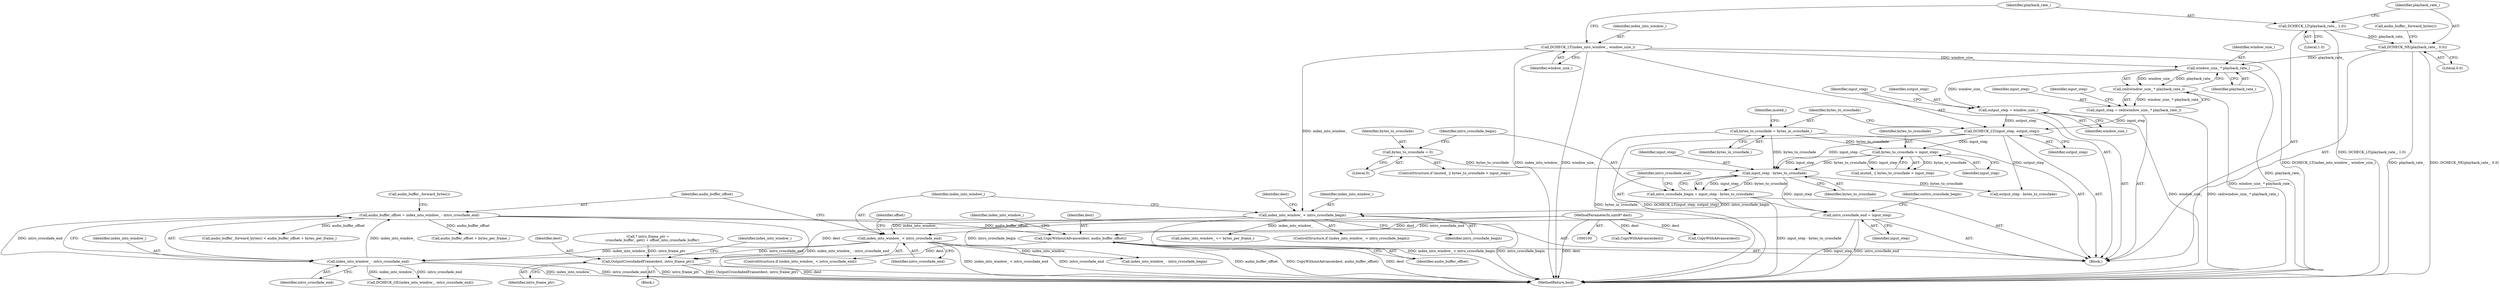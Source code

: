 digraph "0_Chrome_802ecdb9cee0d66fe546bdf24e98150f8f716ad8_1@pointer" {
"1000219" [label="(Call,CopyWithoutAdvance(dest, audio_buffer_offset))"];
"1000101" [label="(MethodParameterIn,uint8* dest)"];
"1000203" [label="(Call,audio_buffer_offset = index_into_window_ - intro_crossfade_end)"];
"1000205" [label="(Call,index_into_window_ - intro_crossfade_end)"];
"1000177" [label="(Call,index_into_window_ < intro_crossfade_end)"];
"1000165" [label="(Call,index_into_window_ < intro_crossfade_begin)"];
"1000103" [label="(Call,DCHECK_LT(index_into_window_, window_size_))"];
"1000149" [label="(Call,intro_crossfade_begin = input_step - bytes_to_crossfade)"];
"1000151" [label="(Call,input_step - bytes_to_crossfade)"];
"1000142" [label="(Call,bytes_to_crossfade > input_step)"];
"1000136" [label="(Call,bytes_to_crossfade = bytes_in_crossfade_)"];
"1000132" [label="(Call,DCHECK_LT(input_step, output_step))"];
"1000119" [label="(Call,input_step = ceil(window_size_ * playback_rate_))"];
"1000121" [label="(Call,ceil(window_size_ * playback_rate_))"];
"1000122" [label="(Call,window_size_ * playback_rate_)"];
"1000109" [label="(Call,DCHECK_NE(playback_rate_, 0.0))"];
"1000106" [label="(Call,DCHECK_LT(playback_rate_, 1.0))"];
"1000129" [label="(Call,output_step = window_size_)"];
"1000145" [label="(Call,bytes_to_crossfade = 0)"];
"1000155" [label="(Call,intro_crossfade_end = input_step)"];
"1000239" [label="(Call,OutputCrossfadedFrame(dest, intro_frame_ptr))"];
"1000205" [label="(Call,index_into_window_ - intro_crossfade_end)"];
"1000220" [label="(Identifier,dest)"];
"1000142" [label="(Call,bytes_to_crossfade > input_step)"];
"1000101" [label="(MethodParameterIn,uint8* dest)"];
"1000195" [label="(Call,CopyWithAdvance(dest))"];
"1000138" [label="(Identifier,bytes_in_crossfade_)"];
"1000234" [label="(Call,* intro_frame_ptr =\n        crossfade_buffer_.get() + offset_into_crossfade_buffer)"];
"1000110" [label="(Identifier,playback_rate_)"];
"1000176" [label="(ControlStructure,if (index_into_window_ < intro_crossfade_end))"];
"1000119" [label="(Call,input_step = ceil(window_size_ * playback_rate_))"];
"1000149" [label="(Call,intro_crossfade_begin = input_step - bytes_to_crossfade)"];
"1000203" [label="(Call,audio_buffer_offset = index_into_window_ - intro_crossfade_end)"];
"1000109" [label="(Call,DCHECK_NE(playback_rate_, 0.0))"];
"1000155" [label="(Call,intro_crossfade_end = input_step)"];
"1000169" [label="(Call,CopyWithAdvance(dest))"];
"1000216" [label="(Call,DCHECK_GE(index_into_window_, intro_crossfade_end))"];
"1000122" [label="(Call,window_size_ * playback_rate_)"];
"1000179" [label="(Identifier,intro_crossfade_end)"];
"1000211" [label="(Call,audio_buffer_offset + bytes_per_frame_)"];
"1000224" [label="(Identifier,index_into_window_)"];
"1000139" [label="(ControlStructure,if (muted_ || bytes_to_crossfade > input_step))"];
"1000120" [label="(Identifier,input_step)"];
"1000226" [label="(Block,)"];
"1000170" [label="(Identifier,dest)"];
"1000206" [label="(Identifier,index_into_window_)"];
"1000166" [label="(Identifier,index_into_window_)"];
"1000171" [label="(Call,index_into_window_ += bytes_per_frame_)"];
"1000152" [label="(Identifier,input_step)"];
"1000108" [label="(Literal,1.0)"];
"1000140" [label="(Call,muted_ || bytes_to_crossfade > input_step)"];
"1000241" [label="(Identifier,intro_frame_ptr)"];
"1000239" [label="(Call,OutputCrossfadedFrame(dest, intro_frame_ptr))"];
"1000209" [label="(Call,audio_buffer_.forward_bytes() < audio_buffer_offset + bytes_per_frame_)"];
"1000145" [label="(Call,bytes_to_crossfade = 0)"];
"1000178" [label="(Identifier,index_into_window_)"];
"1000219" [label="(Call,CopyWithoutAdvance(dest, audio_buffer_offset))"];
"1000161" [label="(Call,output_step - bytes_to_crossfade)"];
"1000240" [label="(Identifier,dest)"];
"1000151" [label="(Call,input_step - bytes_to_crossfade)"];
"1000177" [label="(Call,index_into_window_ < intro_crossfade_end)"];
"1000104" [label="(Identifier,index_into_window_)"];
"1000131" [label="(Identifier,window_size_)"];
"1000243" [label="(Identifier,index_into_window_)"];
"1000204" [label="(Identifier,audio_buffer_offset)"];
"1000153" [label="(Identifier,bytes_to_crossfade)"];
"1000144" [label="(Identifier,input_step)"];
"1000107" [label="(Identifier,playback_rate_)"];
"1000150" [label="(Identifier,intro_crossfade_begin)"];
"1000143" [label="(Identifier,bytes_to_crossfade)"];
"1000160" [label="(Identifier,outtro_crossfade_begin)"];
"1000164" [label="(ControlStructure,if (index_into_window_ < intro_crossfade_begin))"];
"1000137" [label="(Identifier,bytes_to_crossfade)"];
"1000132" [label="(Call,DCHECK_LT(input_step, output_step))"];
"1000127" [label="(Identifier,input_step)"];
"1000207" [label="(Identifier,intro_crossfade_end)"];
"1000221" [label="(Identifier,audio_buffer_offset)"];
"1000165" [label="(Call,index_into_window_ < intro_crossfade_begin)"];
"1000146" [label="(Identifier,bytes_to_crossfade)"];
"1000141" [label="(Identifier,muted_)"];
"1000156" [label="(Identifier,intro_crossfade_end)"];
"1000121" [label="(Call,ceil(window_size_ * playback_rate_))"];
"1000114" [label="(Call,audio_buffer_.forward_bytes())"];
"1000105" [label="(Identifier,window_size_)"];
"1000106" [label="(Call,DCHECK_LT(playback_rate_, 1.0))"];
"1000247" [label="(MethodReturn,bool)"];
"1000123" [label="(Identifier,window_size_)"];
"1000184" [label="(Call,index_into_window_ - intro_crossfade_begin)"];
"1000133" [label="(Identifier,input_step)"];
"1000103" [label="(Call,DCHECK_LT(index_into_window_, window_size_))"];
"1000210" [label="(Call,audio_buffer_.forward_bytes())"];
"1000136" [label="(Call,bytes_to_crossfade = bytes_in_crossfade_)"];
"1000129" [label="(Call,output_step = window_size_)"];
"1000183" [label="(Identifier,offset)"];
"1000167" [label="(Identifier,intro_crossfade_begin)"];
"1000102" [label="(Block,)"];
"1000134" [label="(Identifier,output_step)"];
"1000124" [label="(Identifier,playback_rate_)"];
"1000130" [label="(Identifier,output_step)"];
"1000111" [label="(Literal,0.0)"];
"1000147" [label="(Literal,0)"];
"1000157" [label="(Identifier,input_step)"];
"1000219" -> "1000102"  [label="AST: "];
"1000219" -> "1000221"  [label="CFG: "];
"1000220" -> "1000219"  [label="AST: "];
"1000221" -> "1000219"  [label="AST: "];
"1000224" -> "1000219"  [label="CFG: "];
"1000219" -> "1000247"  [label="DDG: audio_buffer_offset"];
"1000219" -> "1000247"  [label="DDG: CopyWithoutAdvance(dest, audio_buffer_offset)"];
"1000219" -> "1000247"  [label="DDG: dest"];
"1000101" -> "1000219"  [label="DDG: dest"];
"1000203" -> "1000219"  [label="DDG: audio_buffer_offset"];
"1000219" -> "1000239"  [label="DDG: dest"];
"1000101" -> "1000100"  [label="AST: "];
"1000101" -> "1000247"  [label="DDG: dest"];
"1000101" -> "1000169"  [label="DDG: dest"];
"1000101" -> "1000195"  [label="DDG: dest"];
"1000101" -> "1000239"  [label="DDG: dest"];
"1000203" -> "1000102"  [label="AST: "];
"1000203" -> "1000205"  [label="CFG: "];
"1000204" -> "1000203"  [label="AST: "];
"1000205" -> "1000203"  [label="AST: "];
"1000210" -> "1000203"  [label="CFG: "];
"1000203" -> "1000247"  [label="DDG: index_into_window_ - intro_crossfade_end"];
"1000205" -> "1000203"  [label="DDG: index_into_window_"];
"1000205" -> "1000203"  [label="DDG: intro_crossfade_end"];
"1000203" -> "1000209"  [label="DDG: audio_buffer_offset"];
"1000203" -> "1000211"  [label="DDG: audio_buffer_offset"];
"1000205" -> "1000207"  [label="CFG: "];
"1000206" -> "1000205"  [label="AST: "];
"1000207" -> "1000205"  [label="AST: "];
"1000205" -> "1000247"  [label="DDG: intro_crossfade_end"];
"1000205" -> "1000247"  [label="DDG: index_into_window_"];
"1000177" -> "1000205"  [label="DDG: index_into_window_"];
"1000177" -> "1000205"  [label="DDG: intro_crossfade_end"];
"1000205" -> "1000216"  [label="DDG: index_into_window_"];
"1000205" -> "1000216"  [label="DDG: intro_crossfade_end"];
"1000177" -> "1000176"  [label="AST: "];
"1000177" -> "1000179"  [label="CFG: "];
"1000178" -> "1000177"  [label="AST: "];
"1000179" -> "1000177"  [label="AST: "];
"1000183" -> "1000177"  [label="CFG: "];
"1000204" -> "1000177"  [label="CFG: "];
"1000177" -> "1000247"  [label="DDG: intro_crossfade_end"];
"1000177" -> "1000247"  [label="DDG: index_into_window_ < intro_crossfade_end"];
"1000165" -> "1000177"  [label="DDG: index_into_window_"];
"1000155" -> "1000177"  [label="DDG: intro_crossfade_end"];
"1000177" -> "1000184"  [label="DDG: index_into_window_"];
"1000165" -> "1000164"  [label="AST: "];
"1000165" -> "1000167"  [label="CFG: "];
"1000166" -> "1000165"  [label="AST: "];
"1000167" -> "1000165"  [label="AST: "];
"1000170" -> "1000165"  [label="CFG: "];
"1000178" -> "1000165"  [label="CFG: "];
"1000165" -> "1000247"  [label="DDG: intro_crossfade_begin"];
"1000165" -> "1000247"  [label="DDG: index_into_window_ < intro_crossfade_begin"];
"1000103" -> "1000165"  [label="DDG: index_into_window_"];
"1000149" -> "1000165"  [label="DDG: intro_crossfade_begin"];
"1000165" -> "1000171"  [label="DDG: index_into_window_"];
"1000165" -> "1000184"  [label="DDG: intro_crossfade_begin"];
"1000103" -> "1000102"  [label="AST: "];
"1000103" -> "1000105"  [label="CFG: "];
"1000104" -> "1000103"  [label="AST: "];
"1000105" -> "1000103"  [label="AST: "];
"1000107" -> "1000103"  [label="CFG: "];
"1000103" -> "1000247"  [label="DDG: index_into_window_"];
"1000103" -> "1000247"  [label="DDG: window_size_"];
"1000103" -> "1000247"  [label="DDG: DCHECK_LT(index_into_window_, window_size_)"];
"1000103" -> "1000122"  [label="DDG: window_size_"];
"1000149" -> "1000102"  [label="AST: "];
"1000149" -> "1000151"  [label="CFG: "];
"1000150" -> "1000149"  [label="AST: "];
"1000151" -> "1000149"  [label="AST: "];
"1000156" -> "1000149"  [label="CFG: "];
"1000149" -> "1000247"  [label="DDG: input_step - bytes_to_crossfade"];
"1000151" -> "1000149"  [label="DDG: input_step"];
"1000151" -> "1000149"  [label="DDG: bytes_to_crossfade"];
"1000151" -> "1000153"  [label="CFG: "];
"1000152" -> "1000151"  [label="AST: "];
"1000153" -> "1000151"  [label="AST: "];
"1000142" -> "1000151"  [label="DDG: input_step"];
"1000142" -> "1000151"  [label="DDG: bytes_to_crossfade"];
"1000132" -> "1000151"  [label="DDG: input_step"];
"1000145" -> "1000151"  [label="DDG: bytes_to_crossfade"];
"1000136" -> "1000151"  [label="DDG: bytes_to_crossfade"];
"1000151" -> "1000155"  [label="DDG: input_step"];
"1000151" -> "1000161"  [label="DDG: bytes_to_crossfade"];
"1000142" -> "1000140"  [label="AST: "];
"1000142" -> "1000144"  [label="CFG: "];
"1000143" -> "1000142"  [label="AST: "];
"1000144" -> "1000142"  [label="AST: "];
"1000140" -> "1000142"  [label="CFG: "];
"1000142" -> "1000140"  [label="DDG: bytes_to_crossfade"];
"1000142" -> "1000140"  [label="DDG: input_step"];
"1000136" -> "1000142"  [label="DDG: bytes_to_crossfade"];
"1000132" -> "1000142"  [label="DDG: input_step"];
"1000136" -> "1000102"  [label="AST: "];
"1000136" -> "1000138"  [label="CFG: "];
"1000137" -> "1000136"  [label="AST: "];
"1000138" -> "1000136"  [label="AST: "];
"1000141" -> "1000136"  [label="CFG: "];
"1000136" -> "1000247"  [label="DDG: bytes_in_crossfade_"];
"1000132" -> "1000102"  [label="AST: "];
"1000132" -> "1000134"  [label="CFG: "];
"1000133" -> "1000132"  [label="AST: "];
"1000134" -> "1000132"  [label="AST: "];
"1000137" -> "1000132"  [label="CFG: "];
"1000132" -> "1000247"  [label="DDG: DCHECK_LT(input_step, output_step)"];
"1000119" -> "1000132"  [label="DDG: input_step"];
"1000129" -> "1000132"  [label="DDG: output_step"];
"1000132" -> "1000161"  [label="DDG: output_step"];
"1000119" -> "1000102"  [label="AST: "];
"1000119" -> "1000121"  [label="CFG: "];
"1000120" -> "1000119"  [label="AST: "];
"1000121" -> "1000119"  [label="AST: "];
"1000127" -> "1000119"  [label="CFG: "];
"1000119" -> "1000247"  [label="DDG: ceil(window_size_ * playback_rate_)"];
"1000121" -> "1000119"  [label="DDG: window_size_ * playback_rate_"];
"1000121" -> "1000122"  [label="CFG: "];
"1000122" -> "1000121"  [label="AST: "];
"1000121" -> "1000247"  [label="DDG: window_size_ * playback_rate_"];
"1000122" -> "1000121"  [label="DDG: window_size_"];
"1000122" -> "1000121"  [label="DDG: playback_rate_"];
"1000122" -> "1000124"  [label="CFG: "];
"1000123" -> "1000122"  [label="AST: "];
"1000124" -> "1000122"  [label="AST: "];
"1000122" -> "1000247"  [label="DDG: playback_rate_"];
"1000109" -> "1000122"  [label="DDG: playback_rate_"];
"1000122" -> "1000129"  [label="DDG: window_size_"];
"1000109" -> "1000102"  [label="AST: "];
"1000109" -> "1000111"  [label="CFG: "];
"1000110" -> "1000109"  [label="AST: "];
"1000111" -> "1000109"  [label="AST: "];
"1000114" -> "1000109"  [label="CFG: "];
"1000109" -> "1000247"  [label="DDG: playback_rate_"];
"1000109" -> "1000247"  [label="DDG: DCHECK_NE(playback_rate_, 0.0)"];
"1000106" -> "1000109"  [label="DDG: playback_rate_"];
"1000106" -> "1000102"  [label="AST: "];
"1000106" -> "1000108"  [label="CFG: "];
"1000107" -> "1000106"  [label="AST: "];
"1000108" -> "1000106"  [label="AST: "];
"1000110" -> "1000106"  [label="CFG: "];
"1000106" -> "1000247"  [label="DDG: DCHECK_LT(playback_rate_, 1.0)"];
"1000129" -> "1000102"  [label="AST: "];
"1000129" -> "1000131"  [label="CFG: "];
"1000130" -> "1000129"  [label="AST: "];
"1000131" -> "1000129"  [label="AST: "];
"1000133" -> "1000129"  [label="CFG: "];
"1000129" -> "1000247"  [label="DDG: window_size_"];
"1000145" -> "1000139"  [label="AST: "];
"1000145" -> "1000147"  [label="CFG: "];
"1000146" -> "1000145"  [label="AST: "];
"1000147" -> "1000145"  [label="AST: "];
"1000150" -> "1000145"  [label="CFG: "];
"1000155" -> "1000102"  [label="AST: "];
"1000155" -> "1000157"  [label="CFG: "];
"1000156" -> "1000155"  [label="AST: "];
"1000157" -> "1000155"  [label="AST: "];
"1000160" -> "1000155"  [label="CFG: "];
"1000155" -> "1000247"  [label="DDG: input_step"];
"1000155" -> "1000247"  [label="DDG: intro_crossfade_end"];
"1000239" -> "1000226"  [label="AST: "];
"1000239" -> "1000241"  [label="CFG: "];
"1000240" -> "1000239"  [label="AST: "];
"1000241" -> "1000239"  [label="AST: "];
"1000243" -> "1000239"  [label="CFG: "];
"1000239" -> "1000247"  [label="DDG: OutputCrossfadedFrame(dest, intro_frame_ptr)"];
"1000239" -> "1000247"  [label="DDG: dest"];
"1000239" -> "1000247"  [label="DDG: intro_frame_ptr"];
"1000234" -> "1000239"  [label="DDG: intro_frame_ptr"];
}
